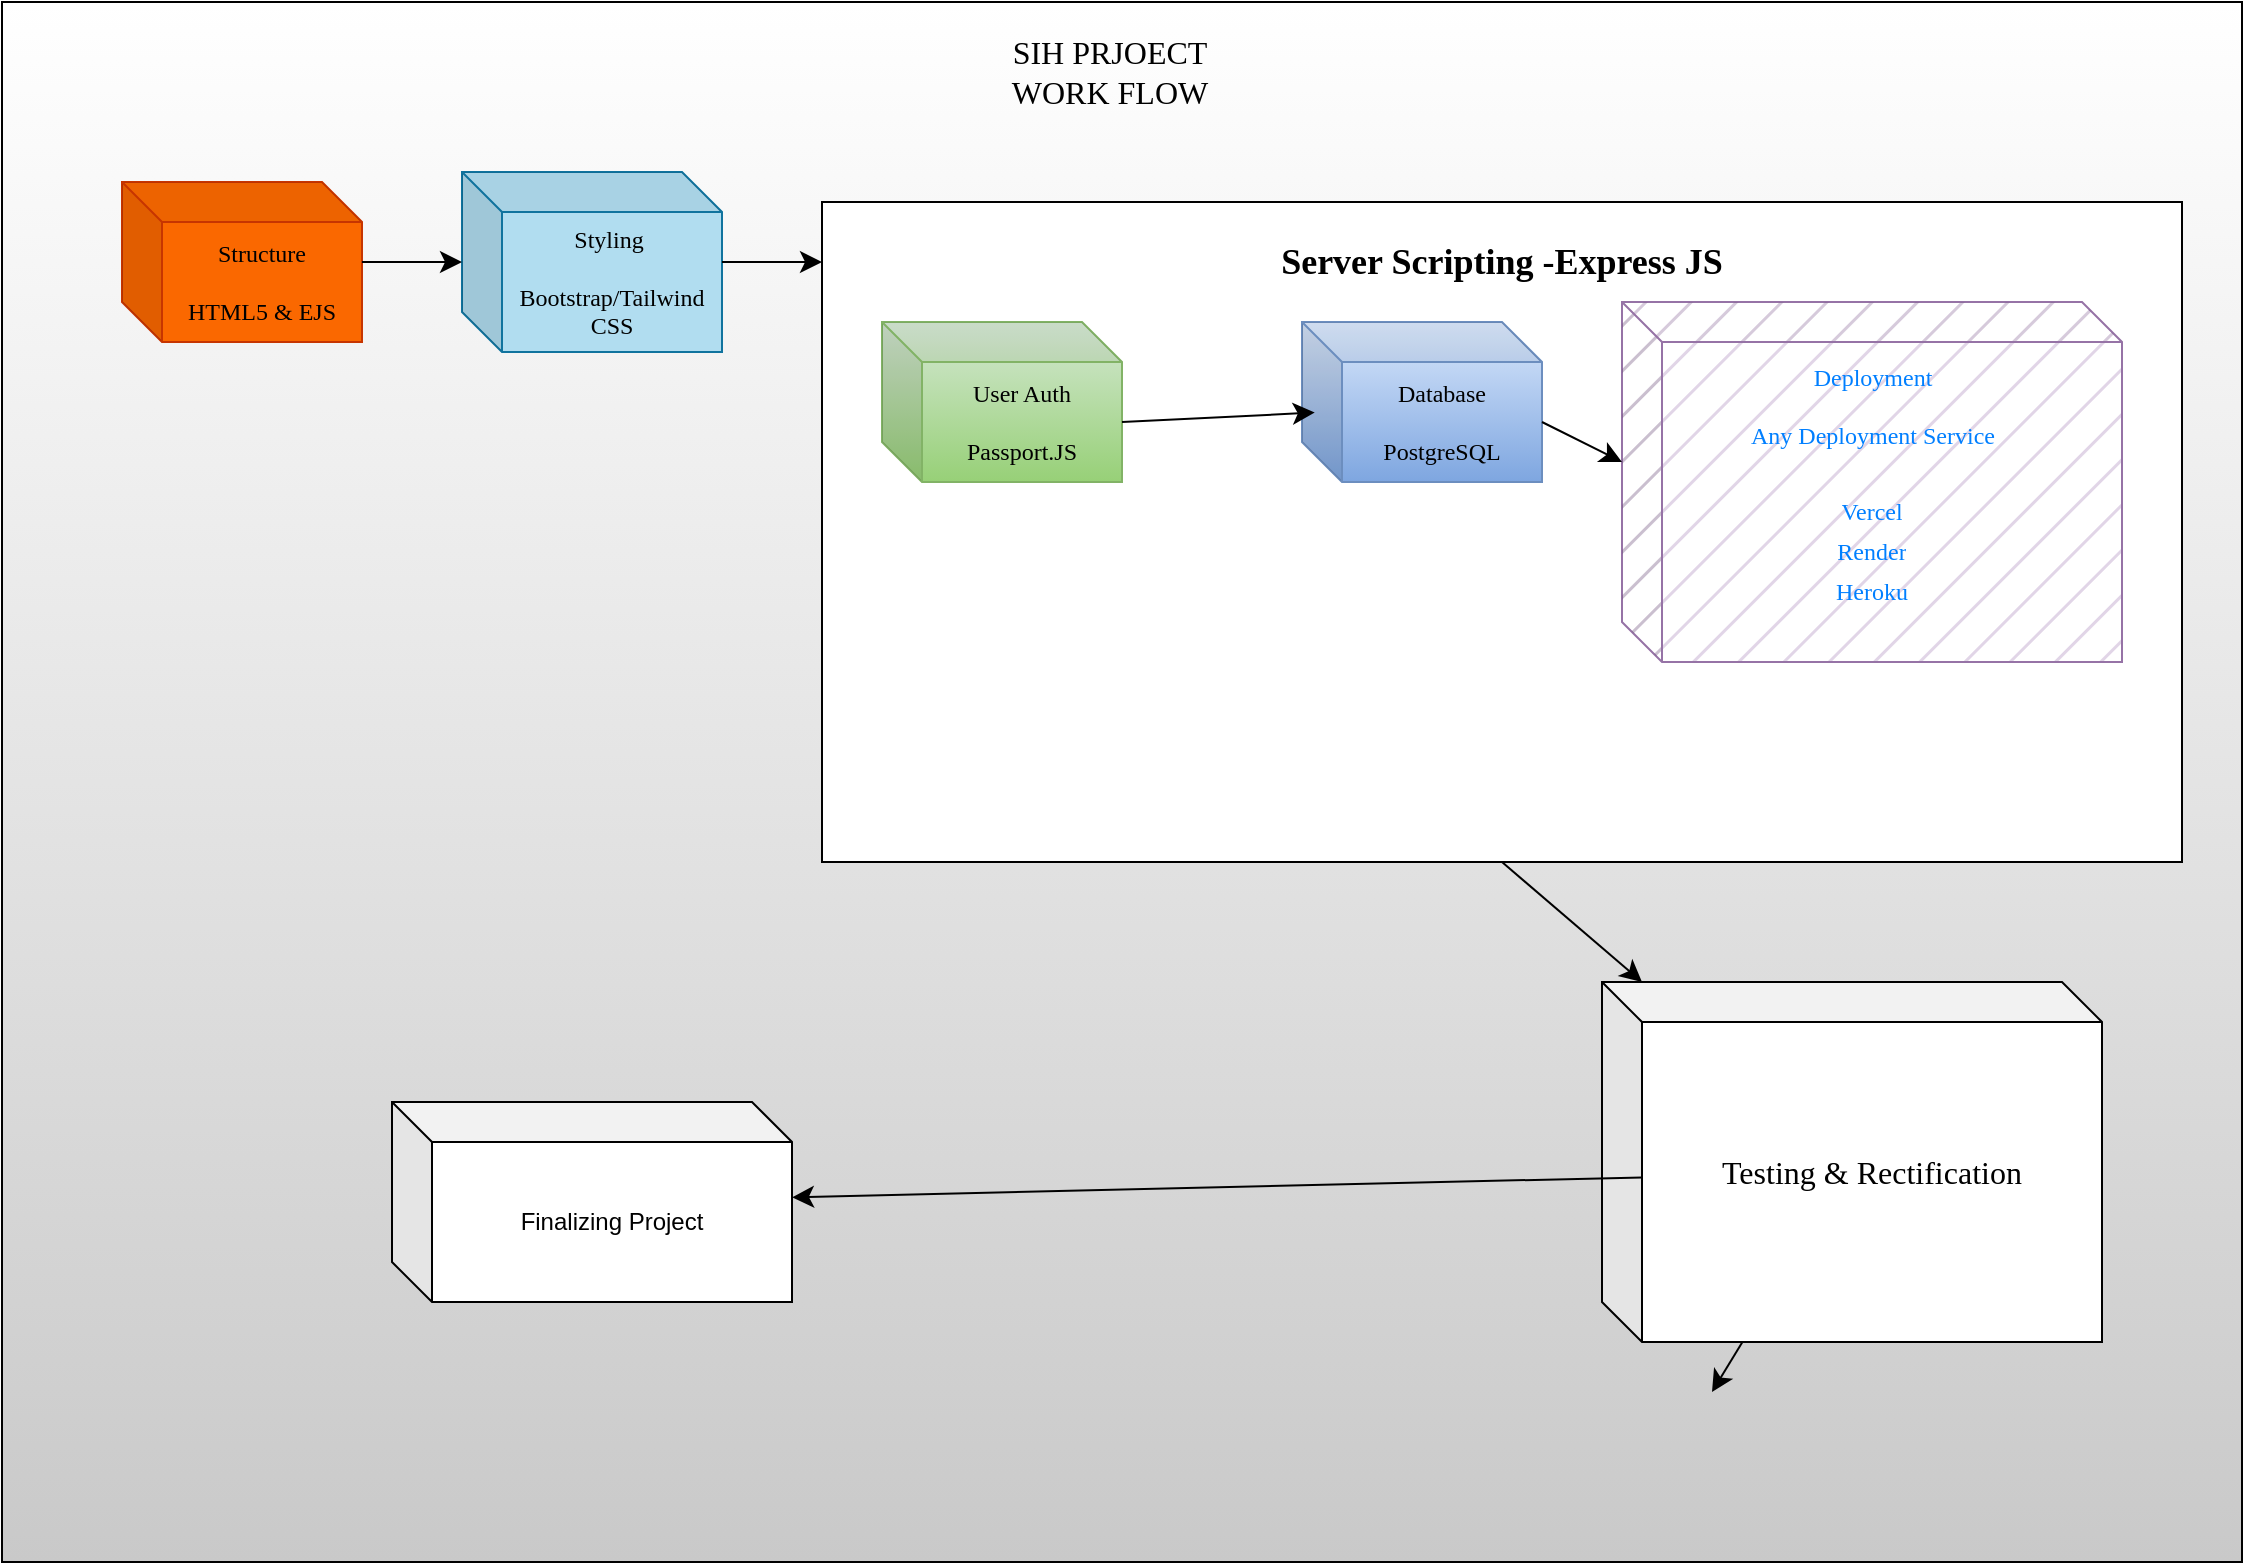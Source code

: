 <mxfile version="24.7.12">
  <diagram id="6a731a19-8d31-9384-78a2-239565b7b9f0" name="Page-1">
    <mxGraphModel dx="1615" dy="880" grid="1" gridSize="10" guides="1" tooltips="1" connect="1" arrows="1" fold="1" page="1" pageScale="1" pageWidth="1169" pageHeight="827" background="none" math="0" shadow="0">
      <root>
        <mxCell id="0" />
        <mxCell id="1" parent="0" />
        <mxCell id="EXYNZPNfQ6FAL5Mn9w3e-144" value="" style="rounded=0;whiteSpace=wrap;html=1;gradientColor=#C9C9C9;align=center;fontStyle=1;fontFamily=Times New Roman;" vertex="1" parent="1">
          <mxGeometry x="30" y="30" width="1120" height="780" as="geometry" />
        </mxCell>
        <mxCell id="EXYNZPNfQ6FAL5Mn9w3e-146" value="SIH PRJOECT WORK FLOW" style="text;html=1;align=center;verticalAlign=middle;whiteSpace=wrap;rounded=0;fontSize=16;fontFamily=Times New Roman;" vertex="1" parent="1">
          <mxGeometry x="519" y="50" width="130" height="30" as="geometry" />
        </mxCell>
        <mxCell id="EXYNZPNfQ6FAL5Mn9w3e-150" value="Structure&lt;div&gt;&lt;br&gt;&lt;/div&gt;&lt;div&gt;HTML5 &amp;amp; EJS&lt;/div&gt;" style="shape=cube;whiteSpace=wrap;html=1;boundedLbl=1;backgroundOutline=1;darkOpacity=0.05;darkOpacity2=0.1;fillColor=#fa6800;strokeColor=#C73500;fontColor=#000000;gradientColor=none;fillStyle=solid;align=center;fontFamily=Times New Roman;" vertex="1" parent="1">
          <mxGeometry x="90" y="120" width="120" height="80" as="geometry" />
        </mxCell>
        <mxCell id="EXYNZPNfQ6FAL5Mn9w3e-152" value="Styling&amp;nbsp;&lt;div&gt;&lt;br&gt;&lt;/div&gt;&lt;div&gt;Bootstrap/Tailwind CSS&lt;/div&gt;" style="shape=cube;whiteSpace=wrap;html=1;boundedLbl=1;backgroundOutline=1;darkOpacity=0.05;darkOpacity2=0.1;fillColor=#b1ddf0;strokeColor=#10739e;align=center;fontFamily=Times New Roman;" vertex="1" parent="1">
          <mxGeometry x="260" y="115" width="130" height="90" as="geometry" />
        </mxCell>
        <mxCell id="EXYNZPNfQ6FAL5Mn9w3e-153" value="" style="endArrow=classic;html=1;rounded=0;fontSize=12;startSize=8;endSize=8;curved=1;align=center;fontFamily=Times New Roman;" edge="1" parent="1" source="EXYNZPNfQ6FAL5Mn9w3e-150" target="EXYNZPNfQ6FAL5Mn9w3e-152">
          <mxGeometry width="50" height="50" relative="1" as="geometry">
            <mxPoint x="320" y="220" as="sourcePoint" />
            <mxPoint x="370" y="170" as="targetPoint" />
          </mxGeometry>
        </mxCell>
        <mxCell id="EXYNZPNfQ6FAL5Mn9w3e-157" value="" style="endArrow=classic;html=1;rounded=0;fontSize=12;startSize=8;endSize=8;curved=1;align=center;fontFamily=Times New Roman;" edge="1" parent="1" source="EXYNZPNfQ6FAL5Mn9w3e-152">
          <mxGeometry width="50" height="50" relative="1" as="geometry">
            <mxPoint x="320" y="220" as="sourcePoint" />
            <mxPoint x="440" y="160" as="targetPoint" />
          </mxGeometry>
        </mxCell>
        <mxCell id="EXYNZPNfQ6FAL5Mn9w3e-159" value="" style="rounded=0;whiteSpace=wrap;html=1;align=center;fontFamily=Times New Roman;" vertex="1" parent="1">
          <mxGeometry x="440" y="130" width="680" height="330" as="geometry" />
        </mxCell>
        <mxCell id="EXYNZPNfQ6FAL5Mn9w3e-164" value="&lt;span style=&quot;font-size: 18px;&quot;&gt;Server Scripting -&lt;/span&gt;&lt;span style=&quot;background-color: initial;&quot;&gt;Express JS&lt;/span&gt;" style="text;html=1;align=center;verticalAlign=middle;whiteSpace=wrap;rounded=0;fontSize=18;fontStyle=1;fontFamily=Times New Roman;" vertex="1" parent="1">
          <mxGeometry x="625" y="145" width="310" height="30" as="geometry" />
        </mxCell>
        <mxCell id="EXYNZPNfQ6FAL5Mn9w3e-165" value="User Auth&lt;div&gt;&lt;br&gt;&lt;/div&gt;&lt;div&gt;Passport.JS&lt;/div&gt;" style="shape=cube;whiteSpace=wrap;html=1;boundedLbl=1;backgroundOutline=1;darkOpacity=0.05;darkOpacity2=0.1;fillColor=#d5e8d4;gradientColor=#97d077;strokeColor=#82b366;align=center;fontFamily=Times New Roman;" vertex="1" parent="1">
          <mxGeometry x="470" y="190" width="120" height="80" as="geometry" />
        </mxCell>
        <mxCell id="EXYNZPNfQ6FAL5Mn9w3e-167" value="Database&lt;div&gt;&lt;br&gt;&lt;/div&gt;&lt;div&gt;PostgreSQL&lt;/div&gt;" style="shape=cube;whiteSpace=wrap;html=1;boundedLbl=1;backgroundOutline=1;darkOpacity=0.05;darkOpacity2=0.1;fillColor=#dae8fc;gradientColor=#7ea6e0;strokeColor=#6c8ebf;align=center;fontFamily=Times New Roman;" vertex="1" parent="1">
          <mxGeometry x="680" y="190" width="120" height="80" as="geometry" />
        </mxCell>
        <mxCell id="EXYNZPNfQ6FAL5Mn9w3e-168" value="" style="endArrow=classic;html=1;rounded=0;fontSize=12;startSize=8;endSize=8;curved=1;entryX=0.053;entryY=0.566;entryDx=0;entryDy=0;entryPerimeter=0;exitX=0;exitY=0;exitDx=120.0;exitDy=50;exitPerimeter=0;align=center;fontFamily=Times New Roman;" edge="1" parent="1" source="EXYNZPNfQ6FAL5Mn9w3e-165" target="EXYNZPNfQ6FAL5Mn9w3e-167">
          <mxGeometry width="50" height="50" relative="1" as="geometry">
            <mxPoint x="490" y="320" as="sourcePoint" />
            <mxPoint x="540" y="270" as="targetPoint" />
          </mxGeometry>
        </mxCell>
        <mxCell id="EXYNZPNfQ6FAL5Mn9w3e-170" value="" style="shape=cube;whiteSpace=wrap;html=1;boundedLbl=1;backgroundOutline=1;darkOpacity=0.05;darkOpacity2=0.1;align=center;fontFamily=Times New Roman;fillColor=#e1d5e7;strokeColor=#9673a6;fillStyle=hatch;fontColor=#003366;" vertex="1" parent="1">
          <mxGeometry x="840" y="180" width="250" height="180" as="geometry" />
        </mxCell>
        <mxCell id="EXYNZPNfQ6FAL5Mn9w3e-171" value="" style="endArrow=classic;html=1;rounded=0;fontSize=12;startSize=8;endSize=8;curved=1;exitX=0;exitY=0;exitDx=120.0;exitDy=50;exitPerimeter=0;entryX=0;entryY=0;entryDx=0;entryDy=80;entryPerimeter=0;align=center;fontFamily=Times New Roman;" edge="1" parent="1" source="EXYNZPNfQ6FAL5Mn9w3e-167" target="EXYNZPNfQ6FAL5Mn9w3e-170">
          <mxGeometry width="50" height="50" relative="1" as="geometry">
            <mxPoint x="490" y="320" as="sourcePoint" />
            <mxPoint x="870" y="230" as="targetPoint" />
          </mxGeometry>
        </mxCell>
        <mxCell id="EXYNZPNfQ6FAL5Mn9w3e-172" value="&lt;span style=&quot;font-size: 12px;&quot;&gt;Deployment&lt;/span&gt;&lt;div style=&quot;font-size: 12px;&quot;&gt;&lt;br&gt;&lt;/div&gt;&lt;div style=&quot;font-size: 12px;&quot;&gt;Any Deployment Service&lt;/div&gt;" style="text;html=1;align=center;verticalAlign=middle;whiteSpace=wrap;rounded=0;fontSize=16;fontFamily=Times New Roman;fontColor=#007FFF;" vertex="1" parent="1">
          <mxGeometry x="862.5" y="215" width="205" height="30" as="geometry" />
        </mxCell>
        <mxCell id="EXYNZPNfQ6FAL5Mn9w3e-176" value="Vercel" style="text;strokeColor=none;fillColor=none;align=center;verticalAlign=middle;spacingLeft=4;spacingRight=4;overflow=hidden;points=[[0,0.5],[1,0.5]];portConstraint=eastwest;rotatable=0;whiteSpace=wrap;html=1;fontFamily=Times New Roman;fontColor=#007FFF;" vertex="1" parent="1">
          <mxGeometry x="925" y="270" width="80" height="30" as="geometry" />
        </mxCell>
        <mxCell id="EXYNZPNfQ6FAL5Mn9w3e-177" value="Render" style="text;strokeColor=none;fillColor=none;align=center;verticalAlign=middle;spacingLeft=4;spacingRight=4;overflow=hidden;points=[[0,0.5],[1,0.5]];portConstraint=eastwest;rotatable=0;whiteSpace=wrap;html=1;fontFamily=Times New Roman;fontColor=#007FFF;" vertex="1" parent="1">
          <mxGeometry x="925" y="290" width="80" height="30" as="geometry" />
        </mxCell>
        <mxCell id="EXYNZPNfQ6FAL5Mn9w3e-178" value="Heroku" style="text;strokeColor=none;fillColor=none;align=center;verticalAlign=middle;spacingLeft=4;spacingRight=4;overflow=hidden;points=[[0,0.5],[1,0.5]];portConstraint=eastwest;rotatable=0;whiteSpace=wrap;html=1;fontFamily=Times New Roman;fontColor=#007FFF;" vertex="1" parent="1">
          <mxGeometry x="925" y="310" width="80" height="30" as="geometry" />
        </mxCell>
        <mxCell id="EXYNZPNfQ6FAL5Mn9w3e-179" value="" style="endArrow=classic;html=1;rounded=0;fontSize=12;startSize=8;endSize=8;curved=1;exitX=0.5;exitY=1;exitDx=0;exitDy=0;fontFamily=Times New Roman;" edge="1" parent="1" source="EXYNZPNfQ6FAL5Mn9w3e-159" target="EXYNZPNfQ6FAL5Mn9w3e-180">
          <mxGeometry width="50" height="50" relative="1" as="geometry">
            <mxPoint x="660" y="380" as="sourcePoint" />
            <mxPoint x="710" y="330" as="targetPoint" />
          </mxGeometry>
        </mxCell>
        <mxCell id="EXYNZPNfQ6FAL5Mn9w3e-184" style="edgeStyle=none;curved=1;rounded=0;orthogonalLoop=1;jettySize=auto;html=1;fontSize=12;startSize=8;endSize=8;entryX=0;entryY=0;entryDx=660;entryDy=145;entryPerimeter=0;" edge="1" parent="1" source="EXYNZPNfQ6FAL5Mn9w3e-180" target="EXYNZPNfQ6FAL5Mn9w3e-185">
          <mxGeometry relative="1" as="geometry" />
        </mxCell>
        <mxCell id="EXYNZPNfQ6FAL5Mn9w3e-180" value="" style="shape=cube;whiteSpace=wrap;html=1;boundedLbl=1;backgroundOutline=1;darkOpacity=0.05;darkOpacity2=0.1;fontFamily=Times New Roman;" vertex="1" parent="1">
          <mxGeometry x="830" y="520" width="250" height="180" as="geometry" />
        </mxCell>
        <mxCell id="EXYNZPNfQ6FAL5Mn9w3e-186" style="edgeStyle=none;curved=1;rounded=0;orthogonalLoop=1;jettySize=auto;html=1;fontSize=12;startSize=8;endSize=8;" edge="1" parent="1" source="EXYNZPNfQ6FAL5Mn9w3e-183" target="EXYNZPNfQ6FAL5Mn9w3e-185">
          <mxGeometry relative="1" as="geometry" />
        </mxCell>
        <mxCell id="EXYNZPNfQ6FAL5Mn9w3e-183" value="Testing &amp;amp; Rectification" style="text;html=1;align=center;verticalAlign=middle;whiteSpace=wrap;rounded=0;fontSize=16;fontFamily=Times New Roman;" vertex="1" parent="1">
          <mxGeometry x="850" y="600" width="230" height="30" as="geometry" />
        </mxCell>
        <mxCell id="EXYNZPNfQ6FAL5Mn9w3e-185" value="Finalizing Project" style="shape=cube;whiteSpace=wrap;html=1;boundedLbl=1;backgroundOutline=1;darkOpacity=0.05;darkOpacity2=0.1;" vertex="1" parent="1">
          <mxGeometry x="225" y="580" width="200" height="100" as="geometry" />
        </mxCell>
      </root>
    </mxGraphModel>
  </diagram>
</mxfile>
